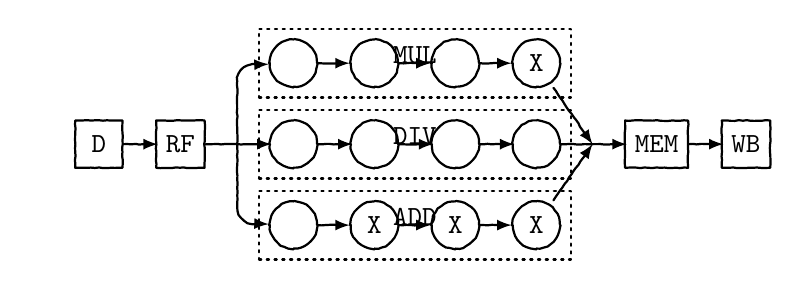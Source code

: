 \tikzset{
  nonterminal/.style={
    % The shape:
    rectangle,
    % The size:
    minimum size=6mm,
    % The border:
    very thick,
    draw=red!50!black!50,         % 50% red and 50% black,
                                  % and that mixed with 50% white
    % The filling:
    top color=white,              % a shading that is white at the top...
    bottom color=red!50!black!20, % and something else at the bottom
    % Font
    font=\itshape
  },
  terminal/.style={
    % The shape:
    rounded rectangle,
    minimum size=6mm,
    % The rest
    very thick,draw=black!50,
    top color=white,bottom color=black!20,
    font=\ttfamily},
  skip loop/.style={to path={-- ++(0,#1) -| (\tikztotarget)}}
}

{
  \tikzset{terminal/.append style={text height=1.5ex,text depth=.25ex}}
  \tikzset{nonterminal/.append style={text height=1.5ex,text depth=.25ex}}
}

\begin{tikzpicture}[
    >=latex,thick,
    /pgf/every decoration/.style={/tikz/sharp corners},
    fuzzy/.style={decorate,
        decoration={random steps,segment length=0.5mm,amplitude=0.15pt}},
    minimum size=6mm,line join=round,line cap=round,
    terminal/.style={rectangle,draw,fill=white,fuzzy,rounded corners=3mm},
    nonterminal/.style={rectangle,draw,fill=white,fuzzy},
    node distance=4mm
  ]

    \ttfamily
    \begin{scope}[start chain,
            every node/.style={on chain},
            terminal/.append style={join=by {->,shorten >=-1pt,
                fuzzy,decoration={post length=4pt}}},
            nonterminal/.append style={join=by {->,shorten >=-1pt,
                fuzzy,decoration={post length=4pt}}},
            support/.style={coordinate,join=by fuzzy}
        ]
        \node [nonterminal]                        {D};
        \node [nonterminal]                        {RF};
        \node [support]   (before)    {};
        \node [terminal]  (stg1)      {};
        \node [terminal]  (stg2)      {};
        \node [terminal]  (stg3)      {};
        \node [terminal]  (stg4)      {};
        \node [support]   (after)     {};
        \node [nonterminal]                        {MEM};
        \node [nonterminal]                        {WB};
    \end{scope}
    \node (mul1)  [terminal,above=of stg1] {};
    \node (add1) [terminal,below=of stg1] {};
    \node (mul2)  [terminal,above=of stg2] {};
    \node (add2) [terminal,below=of stg2] {X};
    \node (mul3)  [terminal,above=of stg3] {};
    \node (add3) [terminal,below=of stg3] {X};
    \node (mul4)  [terminal,above=of stg4] {X};
    \node (add4) [terminal,below=of stg4] {X};
    
    \node[draw,dotted,fit=(mul1) (mul2) (mul3) (mul4)] {MUL};
    \node[draw,dotted,fit=(stg1) (stg2) (stg3) (stg4)] {DIV};
	\node[draw,dotted,fit=(add1) (add2) (add3) (add4)] {ADD};
	
    \begin{scope}[->,decoration={post length=4pt},rounded corners=2mm,
            every path/.style=fuzzy]
     \draw (before) -- +(0,1) -- (mul1);
     \draw (before) -- +(0,-1) -- (add1);
     \draw (mul1) -- (mul2);
     \draw (mul2) -- (mul3);
     \draw (mul3) -- (mul4);
     \draw (add1) -- (add2);
     \draw (add2) -- (add3);
     \draw (add3) -- (add4);
     \draw (mul4) --  (after);
     \draw (add4) -- (after);
     
    \end{scope}
\end{tikzpicture}